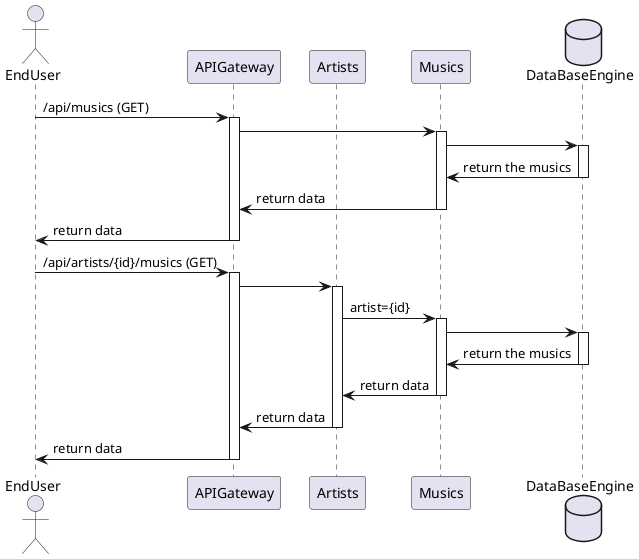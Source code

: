 @startuml VIR1_Project
actor EndUser
participant APIGateway
participant Artists
participant Musics
database DataBaseEngine

' Get musics
EndUser->APIGateway: /api/musics (GET)
activate APIGateway

APIGateway->Musics
activate Musics

Musics->DataBaseEngine
activate DataBaseEngine

DataBaseEngine->Musics: return the musics
deactivate DataBaseEngine

Musics->APIGateway: return data
deactivate Musics

APIGateway->EndUser: return data
deactivate APIGateway

' Get musics by artist
EndUser->APIGateway: /api/artists/{id}/musics (GET)
activate APIGateway

APIGateway->Artists
activate Artists

Artists->Musics: artist={id}
activate Musics

Musics->DataBaseEngine
activate DataBaseEngine

DataBaseEngine->Musics: return the musics
deactivate DataBaseEngine

Musics->Artists: return data
deactivate Musics

Artists->APIGateway: return data
deactivate Artists

APIGateway->EndUser: return data
deactivate APIGateway
@enduml